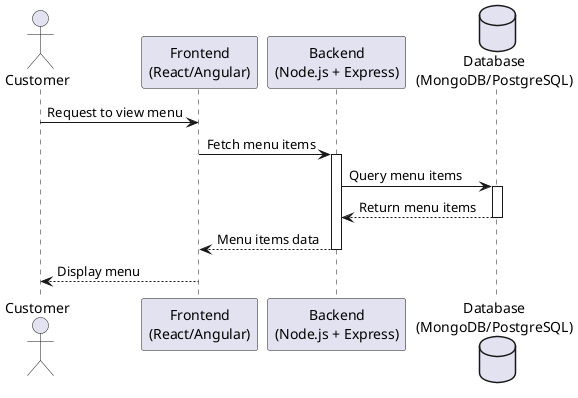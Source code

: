 @startuml
actor Customer
participant "Frontend\n(React/Angular)" as FrontEnd
participant "Backend\n(Node.js + Express)" as BackEnd
database "Database\n(MongoDB/PostgreSQL)" as Database

Customer -> FrontEnd : Request to view menu
FrontEnd -> BackEnd : Fetch menu items
activate BackEnd
BackEnd -> Database : Query menu items
activate Database
Database --> BackEnd : Return menu items
deactivate Database
BackEnd --> FrontEnd : Menu items data
deactivate BackEnd
FrontEnd --> Customer : Display menu
@enduml
